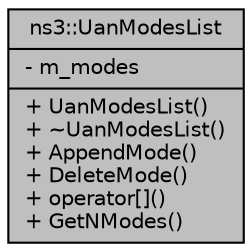digraph "ns3::UanModesList"
{
  edge [fontname="Helvetica",fontsize="10",labelfontname="Helvetica",labelfontsize="10"];
  node [fontname="Helvetica",fontsize="10",shape=record];
  Node1 [label="{ns3::UanModesList\n|- m_modes\l|+ UanModesList()\l+ ~UanModesList()\l+ AppendMode()\l+ DeleteMode()\l+ operator[]()\l+ GetNModes()\l}",height=0.2,width=0.4,color="black", fillcolor="grey75", style="filled", fontcolor="black"];
}
